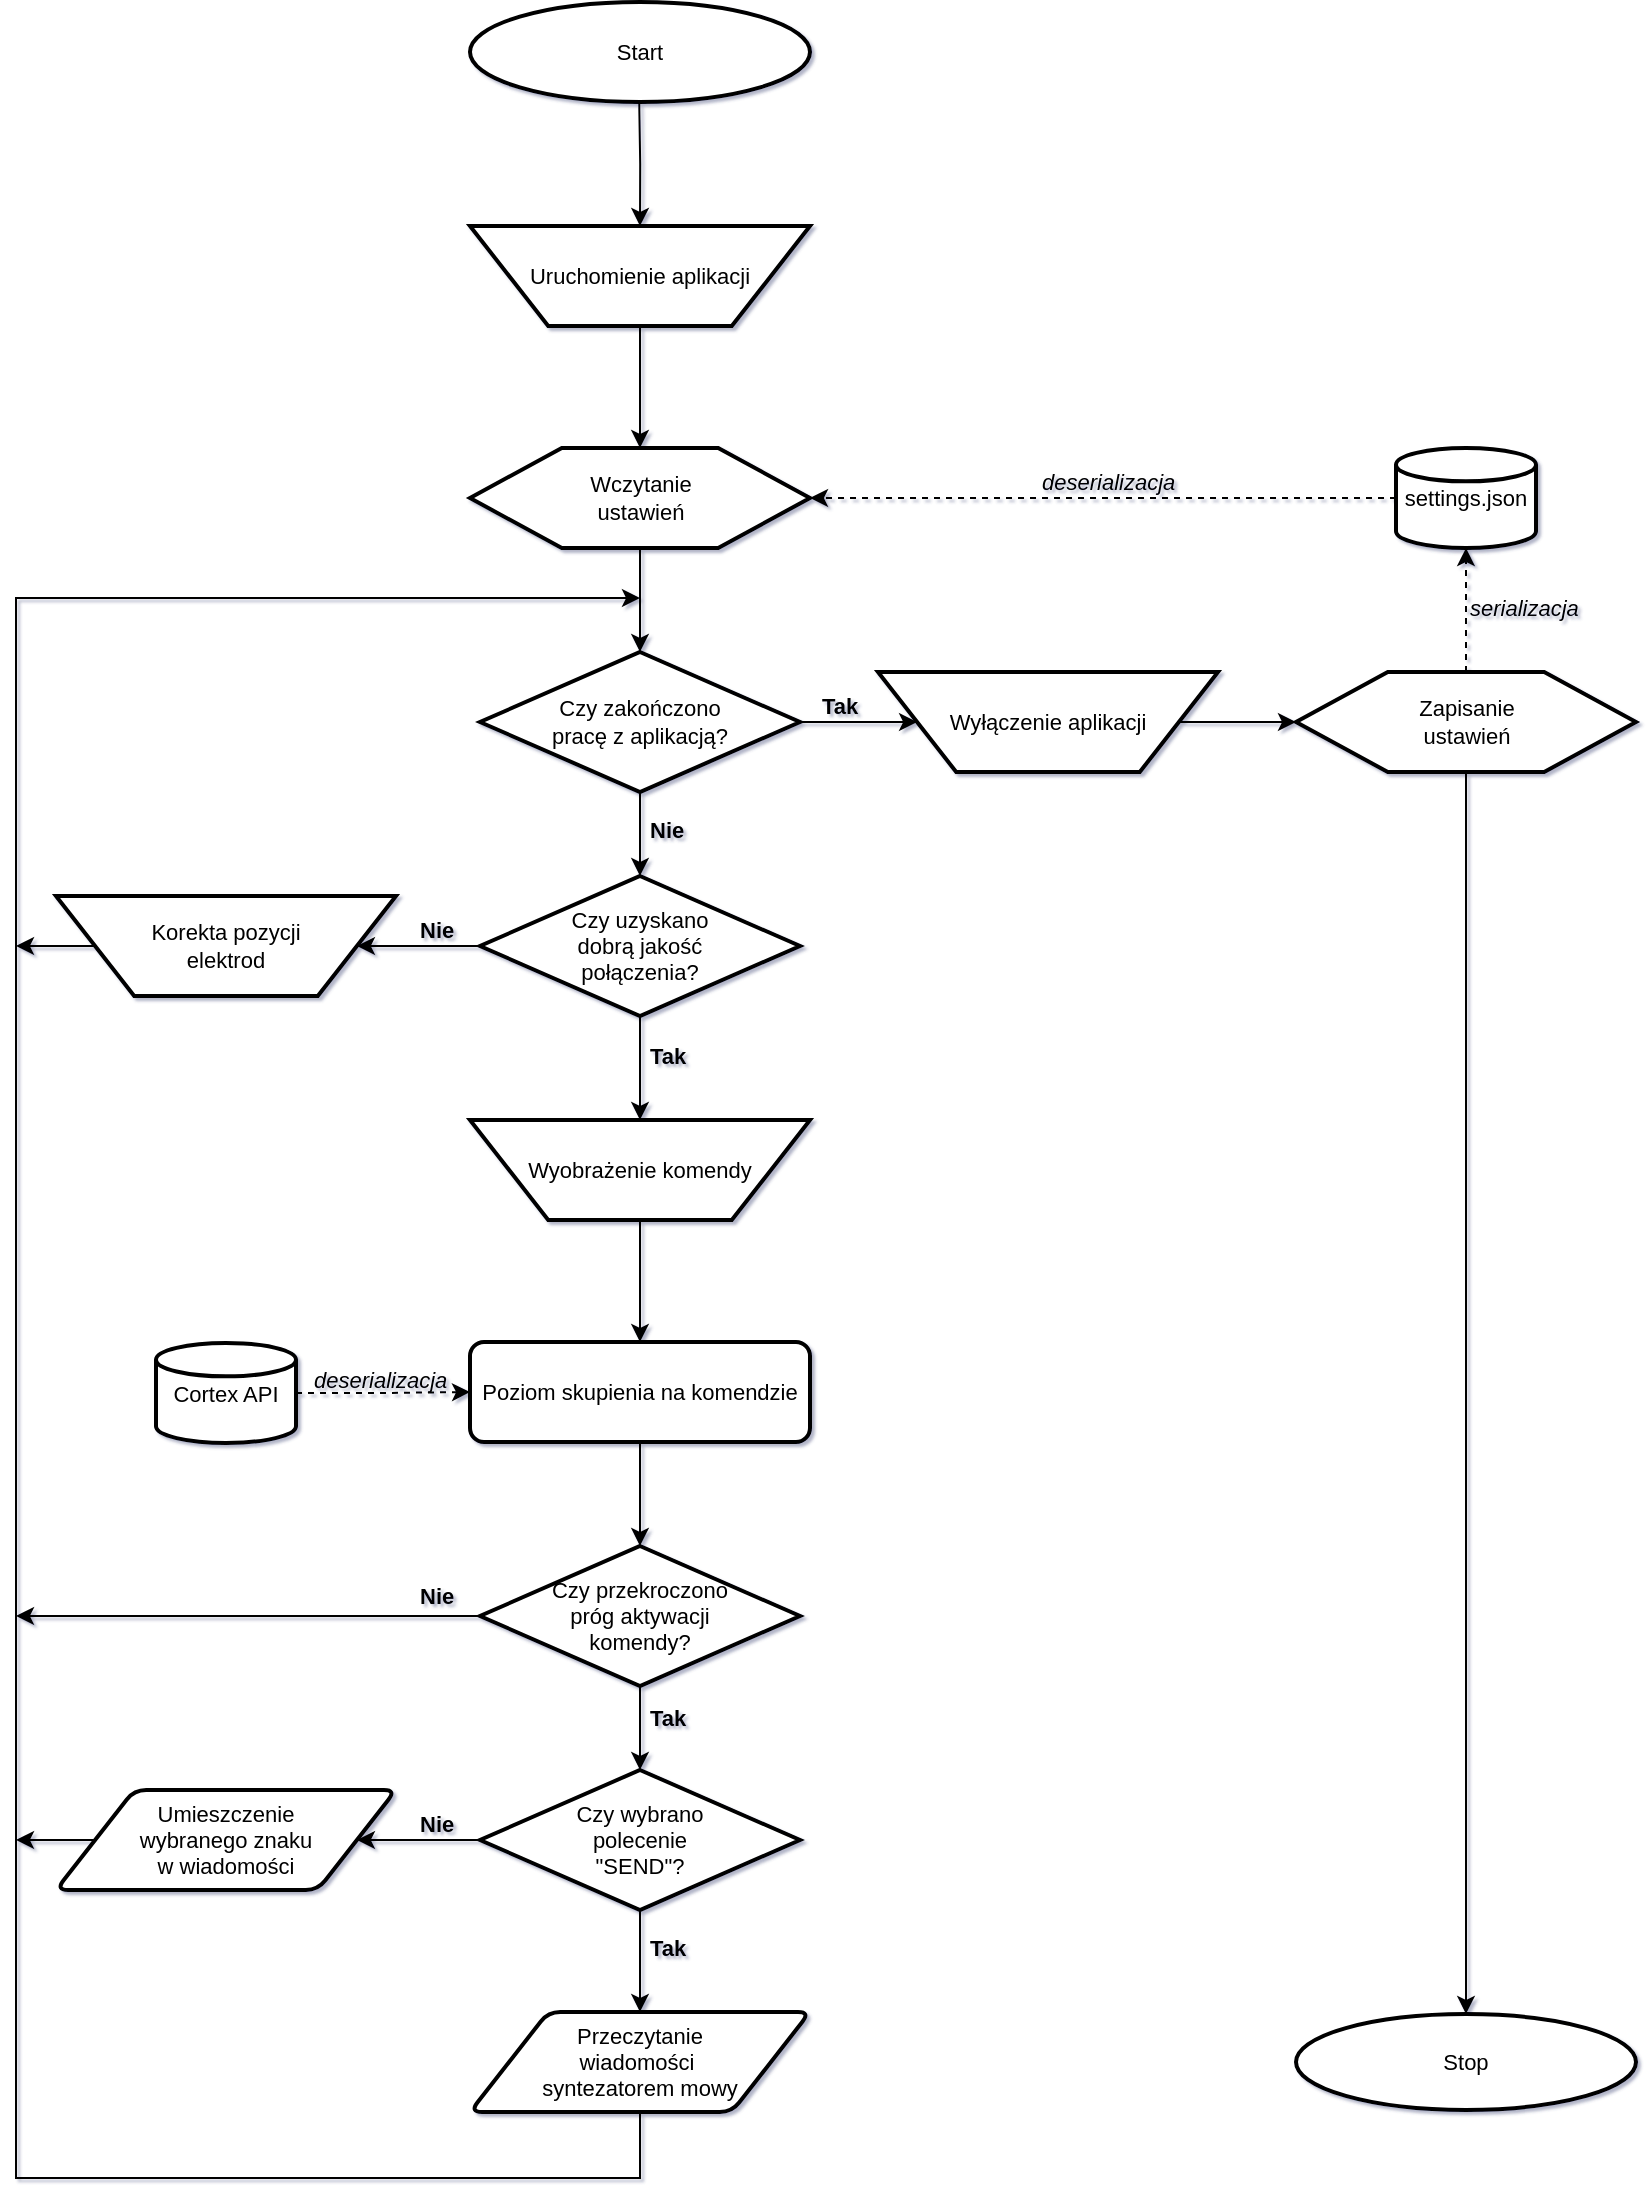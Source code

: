 <mxfile version="11.1.4" type="device"><diagram id="X8ueCYusK0RP1iqEeS-D" name="Strona-1"><mxGraphModel dx="1382" dy="765" grid="1" gridSize="10" guides="1" tooltips="1" connect="1" arrows="1" fold="1" page="1" pageScale="1" pageWidth="827" pageHeight="1169" math="0" shadow="1"><root><mxCell id="0"/><mxCell id="1" parent="0"/><mxCell id="HN8rzKJ7yFKxa4Exzs5C-129" style="edgeStyle=orthogonalEdgeStyle;rounded=0;orthogonalLoop=1;jettySize=auto;html=1;entryX=1;entryY=0.5;entryDx=0;entryDy=0;fontSize=11;dashed=1;" parent="1" source="HN8rzKJ7yFKxa4Exzs5C-16" target="HN8rzKJ7yFKxa4Exzs5C-29" edge="1"><mxGeometry relative="1" as="geometry"/></mxCell><mxCell id="HN8rzKJ7yFKxa4Exzs5C-16" value="settings.json" style="strokeWidth=2;html=1;shape=mxgraph.flowchart.database;whiteSpace=wrap;fontSize=11;" parent="1" vertex="1"><mxGeometry x="700" y="225" width="70" height="50" as="geometry"/></mxCell><mxCell id="HN8rzKJ7yFKxa4Exzs5C-114" style="edgeStyle=orthogonalEdgeStyle;rounded=0;orthogonalLoop=1;jettySize=auto;html=1;entryX=0.5;entryY=0;entryDx=0;entryDy=0;fontSize=11;" parent="1" target="HN8rzKJ7yFKxa4Exzs5C-30" edge="1"><mxGeometry relative="1" as="geometry"><mxPoint x="321.588" y="51" as="sourcePoint"/></mxGeometry></mxCell><mxCell id="HN8rzKJ7yFKxa4Exzs5C-17" value="Start" style="strokeWidth=2;html=1;shape=mxgraph.flowchart.start_1;whiteSpace=wrap;fontSize=11;" parent="1" vertex="1"><mxGeometry x="237" y="2" width="170" height="50" as="geometry"/></mxCell><mxCell id="HN8rzKJ7yFKxa4Exzs5C-115" style="edgeStyle=orthogonalEdgeStyle;rounded=0;orthogonalLoop=1;jettySize=auto;html=1;entryX=0.5;entryY=0;entryDx=0;entryDy=0;fontSize=11;" parent="1" source="HN8rzKJ7yFKxa4Exzs5C-23" target="HN8rzKJ7yFKxa4Exzs5C-38" edge="1"><mxGeometry relative="1" as="geometry"/></mxCell><mxCell id="HN8rzKJ7yFKxa4Exzs5C-125" style="edgeStyle=orthogonalEdgeStyle;rounded=0;orthogonalLoop=1;jettySize=auto;html=1;exitX=0;exitY=0.5;exitDx=0;exitDy=0;exitPerimeter=0;entryX=1;entryY=0.5;entryDx=0;entryDy=0;fontSize=11;" parent="1" source="HN8rzKJ7yFKxa4Exzs5C-23" target="HN8rzKJ7yFKxa4Exzs5C-26" edge="1"><mxGeometry relative="1" as="geometry"/></mxCell><mxCell id="HN8rzKJ7yFKxa4Exzs5C-23" value="Czy uzyskano&lt;br&gt;dobrą jakość&lt;br&gt;połączenia?" style="strokeWidth=2;html=1;shape=mxgraph.flowchart.decision;whiteSpace=wrap;fontSize=11;" parent="1" vertex="1"><mxGeometry x="242" y="439" width="160" height="70" as="geometry"/></mxCell><mxCell id="HN8rzKJ7yFKxa4Exzs5C-138" style="edgeStyle=orthogonalEdgeStyle;rounded=0;comic=0;jumpStyle=none;orthogonalLoop=1;jettySize=auto;html=1;fontSize=11;" parent="1" source="HN8rzKJ7yFKxa4Exzs5C-26" edge="1"><mxGeometry relative="1" as="geometry"><mxPoint x="10" y="474" as="targetPoint"/></mxGeometry></mxCell><mxCell id="HN8rzKJ7yFKxa4Exzs5C-26" value="Korekta pozycji&lt;br&gt;elektrod" style="verticalLabelPosition=middle;verticalAlign=middle;strokeWidth=2;shape=trapezoid;perimeter=trapezoidPerimeter;size=0.23;arcSize=10;flipV=1;labelPosition=center;align=center;whiteSpace=wrap;html=1;fontSize=11;" parent="1" vertex="1"><mxGeometry x="30" y="449" width="170" height="50" as="geometry"/></mxCell><mxCell id="HN8rzKJ7yFKxa4Exzs5C-112" style="edgeStyle=orthogonalEdgeStyle;rounded=0;orthogonalLoop=1;jettySize=auto;html=1;fontSize=11;" parent="1" source="HN8rzKJ7yFKxa4Exzs5C-29" target="HN8rzKJ7yFKxa4Exzs5C-35" edge="1"><mxGeometry relative="1" as="geometry"/></mxCell><mxCell id="HN8rzKJ7yFKxa4Exzs5C-29" value="Wczytanie&lt;br&gt;ustawień" style="verticalLabelPosition=middle;verticalAlign=middle;html=1;strokeWidth=2;shape=hexagon;perimeter=hexagonPerimeter2;arcSize=6;size=0.27;labelPosition=center;align=center;spacing=39;fontSize=11;" parent="1" vertex="1"><mxGeometry x="237" y="225" width="170" height="50" as="geometry"/></mxCell><mxCell id="HN8rzKJ7yFKxa4Exzs5C-113" style="edgeStyle=orthogonalEdgeStyle;rounded=0;orthogonalLoop=1;jettySize=auto;html=1;entryX=0.5;entryY=0;entryDx=0;entryDy=0;fontSize=11;" parent="1" source="HN8rzKJ7yFKxa4Exzs5C-30" target="HN8rzKJ7yFKxa4Exzs5C-29" edge="1"><mxGeometry relative="1" as="geometry"/></mxCell><mxCell id="HN8rzKJ7yFKxa4Exzs5C-30" value="Uruchomienie aplikacji" style="verticalLabelPosition=middle;verticalAlign=middle;html=1;strokeWidth=2;shape=trapezoid;perimeter=trapezoidPerimeter;whiteSpace=wrap;size=0.23;arcSize=10;flipV=1;labelPosition=center;align=center;fontSize=11;" parent="1" vertex="1"><mxGeometry x="237" y="114" width="170" height="50" as="geometry"/></mxCell><mxCell id="HN8rzKJ7yFKxa4Exzs5C-31" value="Stop" style="strokeWidth=2;html=1;shape=mxgraph.flowchart.start_1;whiteSpace=wrap;fontSize=11;" parent="1" vertex="1"><mxGeometry x="650" y="1008" width="170" height="48" as="geometry"/></mxCell><mxCell id="HN8rzKJ7yFKxa4Exzs5C-130" style="edgeStyle=orthogonalEdgeStyle;rounded=0;orthogonalLoop=1;jettySize=auto;html=1;entryX=0.5;entryY=1;entryDx=0;entryDy=0;entryPerimeter=0;fontSize=11;jumpStyle=none;comic=0;dashed=1;" parent="1" source="HN8rzKJ7yFKxa4Exzs5C-32" target="HN8rzKJ7yFKxa4Exzs5C-16" edge="1"><mxGeometry relative="1" as="geometry"/></mxCell><mxCell id="HN8rzKJ7yFKxa4Exzs5C-131" style="edgeStyle=orthogonalEdgeStyle;rounded=0;orthogonalLoop=1;jettySize=auto;html=1;fontSize=11;entryX=0.5;entryY=0;entryDx=0;entryDy=0;entryPerimeter=0;" parent="1" source="HN8rzKJ7yFKxa4Exzs5C-32" target="HN8rzKJ7yFKxa4Exzs5C-31" edge="1"><mxGeometry relative="1" as="geometry"><mxPoint x="735" y="980" as="targetPoint"/></mxGeometry></mxCell><mxCell id="HN8rzKJ7yFKxa4Exzs5C-32" value="Zapisanie&lt;br style=&quot;font-size: 11px;&quot;&gt;ustawień" style="verticalLabelPosition=middle;verticalAlign=middle;html=1;strokeWidth=2;shape=hexagon;perimeter=hexagonPerimeter2;arcSize=6;size=0.27;labelPosition=center;align=center;fontSize=11;" parent="1" vertex="1"><mxGeometry x="650" y="337" width="170" height="50" as="geometry"/></mxCell><mxCell id="HN8rzKJ7yFKxa4Exzs5C-111" style="edgeStyle=orthogonalEdgeStyle;rounded=0;orthogonalLoop=1;jettySize=auto;html=1;fontSize=11;" parent="1" source="HN8rzKJ7yFKxa4Exzs5C-35" target="HN8rzKJ7yFKxa4Exzs5C-23" edge="1"><mxGeometry relative="1" as="geometry"/></mxCell><mxCell id="HN8rzKJ7yFKxa4Exzs5C-136" style="edgeStyle=orthogonalEdgeStyle;rounded=0;comic=0;jumpStyle=none;orthogonalLoop=1;jettySize=auto;html=1;entryX=0;entryY=0.5;entryDx=0;entryDy=0;fontSize=11;" parent="1" source="HN8rzKJ7yFKxa4Exzs5C-35" target="HN8rzKJ7yFKxa4Exzs5C-36" edge="1"><mxGeometry relative="1" as="geometry"/></mxCell><mxCell id="HN8rzKJ7yFKxa4Exzs5C-35" value="Czy zakończono&lt;br&gt;pracę z aplikacją?" style="strokeWidth=2;html=1;shape=mxgraph.flowchart.decision;whiteSpace=wrap;fontSize=11;" parent="1" vertex="1"><mxGeometry x="242" y="327" width="160" height="70" as="geometry"/></mxCell><mxCell id="HN8rzKJ7yFKxa4Exzs5C-132" style="edgeStyle=orthogonalEdgeStyle;rounded=0;orthogonalLoop=1;jettySize=auto;html=1;entryX=0;entryY=0.5;entryDx=0;entryDy=0;fontSize=11;" parent="1" source="HN8rzKJ7yFKxa4Exzs5C-36" target="HN8rzKJ7yFKxa4Exzs5C-32" edge="1"><mxGeometry relative="1" as="geometry"/></mxCell><mxCell id="HN8rzKJ7yFKxa4Exzs5C-36" value="Wyłączenie aplikacji" style="verticalLabelPosition=middle;verticalAlign=middle;html=1;strokeWidth=2;shape=trapezoid;perimeter=trapezoidPerimeter;whiteSpace=wrap;size=0.23;arcSize=10;flipV=1;labelPosition=center;align=center;fontSize=11;" parent="1" vertex="1"><mxGeometry x="441" y="337" width="170" height="50" as="geometry"/></mxCell><mxCell id="HN8rzKJ7yFKxa4Exzs5C-116" style="edgeStyle=orthogonalEdgeStyle;rounded=0;orthogonalLoop=1;jettySize=auto;html=1;entryX=0.5;entryY=0;entryDx=0;entryDy=0;fontSize=11;" parent="1" source="HN8rzKJ7yFKxa4Exzs5C-38" target="HN8rzKJ7yFKxa4Exzs5C-40" edge="1"><mxGeometry relative="1" as="geometry"/></mxCell><mxCell id="HN8rzKJ7yFKxa4Exzs5C-38" value="Wyobrażenie komendy" style="verticalLabelPosition=middle;verticalAlign=middle;html=1;strokeWidth=2;shape=trapezoid;perimeter=trapezoidPerimeter;whiteSpace=wrap;size=0.23;arcSize=10;flipV=1;labelPosition=center;align=center;fontSize=11;" parent="1" vertex="1"><mxGeometry x="237" y="561" width="170" height="50" as="geometry"/></mxCell><mxCell id="HN8rzKJ7yFKxa4Exzs5C-121" style="edgeStyle=orthogonalEdgeStyle;rounded=0;orthogonalLoop=1;jettySize=auto;html=1;entryX=0;entryY=0.5;entryDx=0;entryDy=0;fontSize=11;dashed=1;" parent="1" source="HN8rzKJ7yFKxa4Exzs5C-39" target="HN8rzKJ7yFKxa4Exzs5C-40" edge="1"><mxGeometry relative="1" as="geometry"/></mxCell><mxCell id="HN8rzKJ7yFKxa4Exzs5C-39" value="Cortex API" style="strokeWidth=2;html=1;shape=mxgraph.flowchart.database;whiteSpace=wrap;fontSize=11;" parent="1" vertex="1"><mxGeometry x="80" y="672.5" width="70" height="50" as="geometry"/></mxCell><mxCell id="HN8rzKJ7yFKxa4Exzs5C-117" style="edgeStyle=orthogonalEdgeStyle;rounded=0;orthogonalLoop=1;jettySize=auto;html=1;fontSize=11;" parent="1" source="HN8rzKJ7yFKxa4Exzs5C-40" target="HN8rzKJ7yFKxa4Exzs5C-41" edge="1"><mxGeometry relative="1" as="geometry"/></mxCell><mxCell id="HN8rzKJ7yFKxa4Exzs5C-40" value="Poziom skupienia na komendzie" style="rounded=1;whiteSpace=wrap;html=1;absoluteArcSize=1;arcSize=14;strokeWidth=2;fontSize=11;" parent="1" vertex="1"><mxGeometry x="237" y="672" width="170" height="50" as="geometry"/></mxCell><mxCell id="HN8rzKJ7yFKxa4Exzs5C-118" style="edgeStyle=orthogonalEdgeStyle;rounded=0;orthogonalLoop=1;jettySize=auto;html=1;fontSize=11;" parent="1" source="HN8rzKJ7yFKxa4Exzs5C-41" target="HN8rzKJ7yFKxa4Exzs5C-42" edge="1"><mxGeometry relative="1" as="geometry"/></mxCell><mxCell id="HN8rzKJ7yFKxa4Exzs5C-153" style="edgeStyle=orthogonalEdgeStyle;rounded=0;comic=0;jumpStyle=none;orthogonalLoop=1;jettySize=auto;html=1;fontSize=11;" parent="1" source="HN8rzKJ7yFKxa4Exzs5C-41" edge="1"><mxGeometry relative="1" as="geometry"><mxPoint x="10" y="809" as="targetPoint"/></mxGeometry></mxCell><mxCell id="HN8rzKJ7yFKxa4Exzs5C-41" value="Czy przekroczono&lt;br&gt;próg aktywacji&lt;br&gt;komendy?" style="strokeWidth=2;html=1;shape=mxgraph.flowchart.decision;whiteSpace=wrap;fontSize=11;" parent="1" vertex="1"><mxGeometry x="242" y="774" width="160" height="70" as="geometry"/></mxCell><mxCell id="HN8rzKJ7yFKxa4Exzs5C-119" style="edgeStyle=orthogonalEdgeStyle;rounded=0;orthogonalLoop=1;jettySize=auto;html=1;entryX=0.5;entryY=0;entryDx=0;entryDy=0;fontSize=11;" parent="1" source="HN8rzKJ7yFKxa4Exzs5C-42" target="HN8rzKJ7yFKxa4Exzs5C-45" edge="1"><mxGeometry relative="1" as="geometry"/></mxCell><mxCell id="HN8rzKJ7yFKxa4Exzs5C-123" style="edgeStyle=orthogonalEdgeStyle;rounded=0;orthogonalLoop=1;jettySize=auto;html=1;exitX=0;exitY=0.5;exitDx=0;exitDy=0;exitPerimeter=0;entryX=1;entryY=0.5;entryDx=0;entryDy=0;fontSize=11;" parent="1" source="HN8rzKJ7yFKxa4Exzs5C-42" target="HN8rzKJ7yFKxa4Exzs5C-47" edge="1"><mxGeometry relative="1" as="geometry"/></mxCell><mxCell id="HN8rzKJ7yFKxa4Exzs5C-42" value="Czy wybrano&lt;br&gt;polecenie&lt;br&gt;&quot;SEND&quot;?" style="strokeWidth=2;html=1;shape=mxgraph.flowchart.decision;whiteSpace=wrap;fontSize=11;" parent="1" vertex="1"><mxGeometry x="242" y="886" width="160" height="70" as="geometry"/></mxCell><mxCell id="dG6IcPqeBYe_BIxza5Vn-2" style="edgeStyle=orthogonalEdgeStyle;rounded=0;orthogonalLoop=1;jettySize=auto;html=1;" edge="1" parent="1" source="HN8rzKJ7yFKxa4Exzs5C-45"><mxGeometry relative="1" as="geometry"><mxPoint x="322" y="300" as="targetPoint"/><Array as="points"><mxPoint x="322" y="1090"/><mxPoint x="10" y="1090"/><mxPoint x="10" y="300"/></Array></mxGeometry></mxCell><mxCell id="HN8rzKJ7yFKxa4Exzs5C-45" value="Przeczytanie&lt;br&gt;wiadomości&amp;nbsp;&lt;br&gt;syntezatorem mowy" style="verticalLabelPosition=middle;verticalAlign=middle;html=1;strokeWidth=2;shape=parallelogram;perimeter=parallelogramPerimeter;whiteSpace=wrap;rounded=1;arcSize=12;size=0.23;labelPosition=center;align=center;spacingRight=0;spacingLeft=0;spacingTop=0;spacing=30;fontSize=11;" parent="1" vertex="1"><mxGeometry x="237.0" y="1007" width="170" height="50" as="geometry"/></mxCell><mxCell id="dG6IcPqeBYe_BIxza5Vn-3" style="edgeStyle=orthogonalEdgeStyle;rounded=0;orthogonalLoop=1;jettySize=auto;html=1;" edge="1" parent="1" source="HN8rzKJ7yFKxa4Exzs5C-47"><mxGeometry relative="1" as="geometry"><mxPoint x="10" y="921" as="targetPoint"/></mxGeometry></mxCell><mxCell id="HN8rzKJ7yFKxa4Exzs5C-47" value="Umieszczenie&lt;br&gt;wybranego znaku&lt;br&gt;w wiadomości" style="verticalLabelPosition=middle;verticalAlign=middle;html=1;strokeWidth=2;shape=parallelogram;perimeter=parallelogramPerimeter;whiteSpace=wrap;rounded=1;arcSize=12;size=0.23;labelPosition=center;align=center;spacing=30;fontSize=11;" parent="1" vertex="1"><mxGeometry x="30" y="896" width="170" height="50" as="geometry"/></mxCell><mxCell id="HN8rzKJ7yFKxa4Exzs5C-122" value="deserializacja" style="text;html=1;resizable=0;points=[];autosize=1;align=left;verticalAlign=top;spacingTop=-4;fontSize=11;fontStyle=2" parent="1" vertex="1"><mxGeometry x="157" y="682" width="80" height="10" as="geometry"/></mxCell><mxCell id="HN8rzKJ7yFKxa4Exzs5C-141" value="deserializacja" style="text;html=1;resizable=0;points=[];autosize=1;align=left;verticalAlign=top;spacingTop=-4;fontSize=11;fontStyle=2" parent="1" vertex="1"><mxGeometry x="521" y="233" width="80" height="10" as="geometry"/></mxCell><mxCell id="HN8rzKJ7yFKxa4Exzs5C-142" value="serializacja" style="text;html=1;resizable=0;points=[];autosize=1;align=left;verticalAlign=top;spacingTop=-4;fontSize=11;fontStyle=2" parent="1" vertex="1"><mxGeometry x="735" y="296" width="70" height="10" as="geometry"/></mxCell><mxCell id="HN8rzKJ7yFKxa4Exzs5C-149" value="Tak" style="text;html=1;resizable=0;points=[];autosize=1;align=left;verticalAlign=top;spacingTop=-4;fontSize=11;fontStyle=1" parent="1" vertex="1"><mxGeometry x="411" y="345" width="30" height="10" as="geometry"/></mxCell><mxCell id="HN8rzKJ7yFKxa4Exzs5C-150" value="Nie" style="text;html=1;resizable=0;points=[];autosize=1;align=left;verticalAlign=top;spacingTop=-4;fontSize=11;fontStyle=1" parent="1" vertex="1"><mxGeometry x="325" y="407" width="30" height="10" as="geometry"/></mxCell><mxCell id="HN8rzKJ7yFKxa4Exzs5C-151" value="Tak" style="text;html=1;resizable=0;points=[];autosize=1;align=left;verticalAlign=top;spacingTop=-4;fontSize=11;fontStyle=1" parent="1" vertex="1"><mxGeometry x="325" y="520" width="30" height="10" as="geometry"/></mxCell><mxCell id="HN8rzKJ7yFKxa4Exzs5C-152" value="Nie" style="text;html=1;resizable=0;points=[];autosize=1;align=left;verticalAlign=top;spacingTop=-4;fontSize=11;fontStyle=1" parent="1" vertex="1"><mxGeometry x="210" y="457" width="30" height="10" as="geometry"/></mxCell><mxCell id="HN8rzKJ7yFKxa4Exzs5C-154" value="Nie" style="text;html=1;resizable=0;points=[];autosize=1;align=left;verticalAlign=top;spacingTop=-4;fontSize=11;fontStyle=1" parent="1" vertex="1"><mxGeometry x="210" y="790" width="30" height="10" as="geometry"/></mxCell><mxCell id="HN8rzKJ7yFKxa4Exzs5C-155" value="Nie" style="text;html=1;resizable=0;points=[];autosize=1;align=left;verticalAlign=top;spacingTop=-4;fontSize=11;fontStyle=1" parent="1" vertex="1"><mxGeometry x="210" y="903.5" width="30" height="10" as="geometry"/></mxCell><mxCell id="HN8rzKJ7yFKxa4Exzs5C-158" value="Tak" style="text;html=1;resizable=0;points=[];autosize=1;align=left;verticalAlign=top;spacingTop=-4;fontSize=11;fontStyle=1" parent="1" vertex="1"><mxGeometry x="325" y="966" width="30" height="10" as="geometry"/></mxCell><mxCell id="HN8rzKJ7yFKxa4Exzs5C-160" value="Tak" style="text;html=1;resizable=0;points=[];autosize=1;align=left;verticalAlign=top;spacingTop=-4;fontSize=11;fontStyle=1" parent="1" vertex="1"><mxGeometry x="325" y="851" width="30" height="10" as="geometry"/></mxCell></root></mxGraphModel></diagram></mxfile>